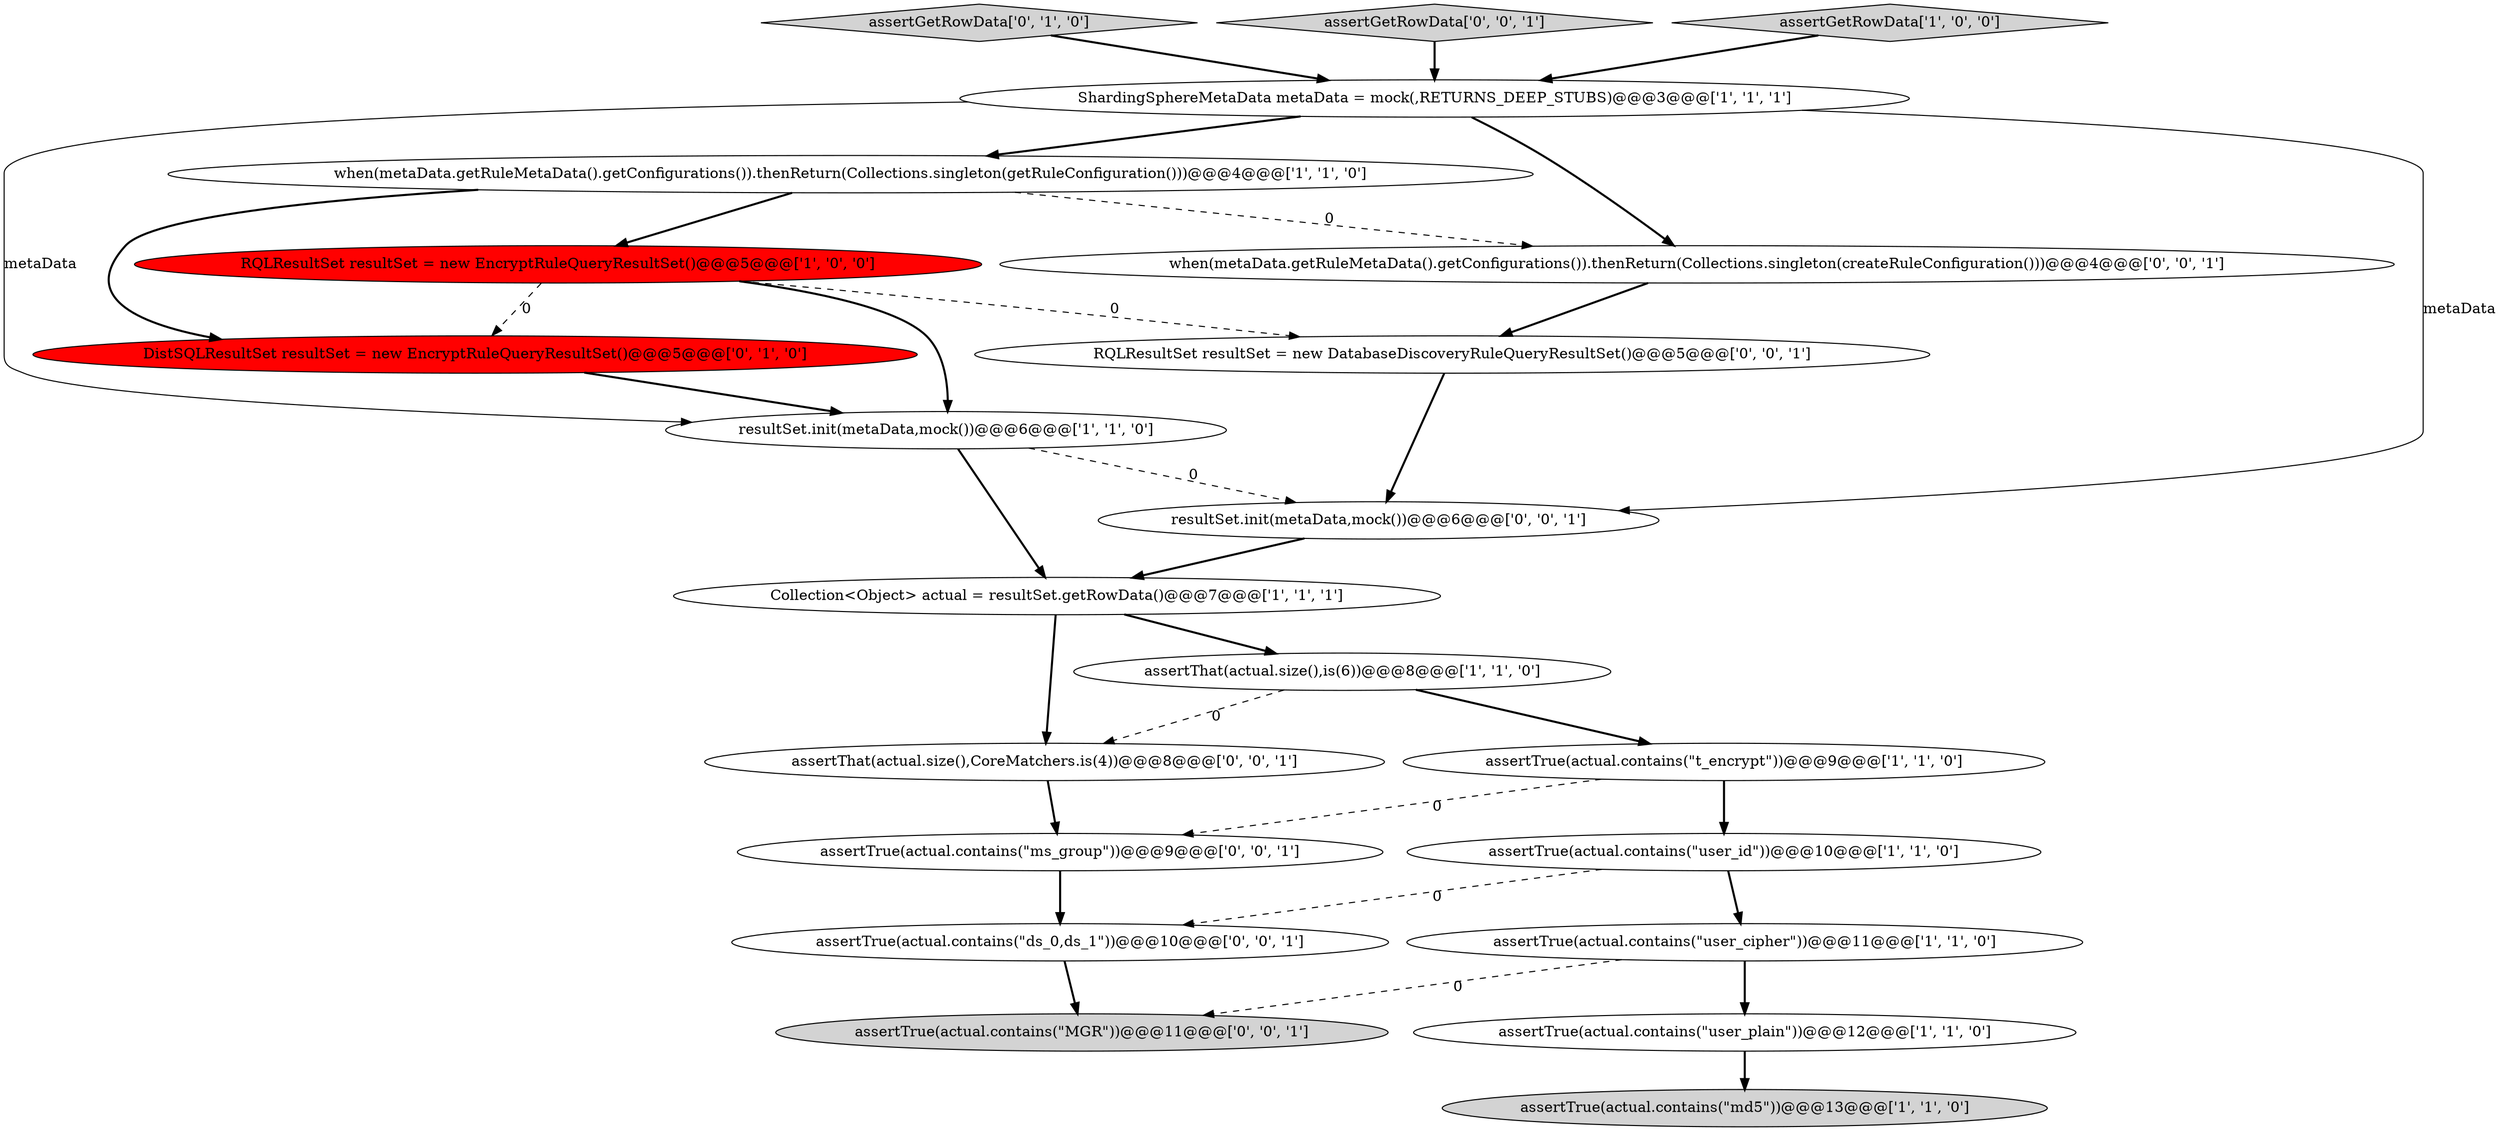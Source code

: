 digraph {
18 [style = filled, label = "RQLResultSet resultSet = new DatabaseDiscoveryRuleQueryResultSet()@@@5@@@['0', '0', '1']", fillcolor = white, shape = ellipse image = "AAA0AAABBB3BBB"];
20 [style = filled, label = "assertTrue(actual.contains(\"MGR\"))@@@11@@@['0', '0', '1']", fillcolor = lightgray, shape = ellipse image = "AAA0AAABBB3BBB"];
15 [style = filled, label = "resultSet.init(metaData,mock())@@@6@@@['0', '0', '1']", fillcolor = white, shape = ellipse image = "AAA0AAABBB3BBB"];
6 [style = filled, label = "Collection<Object> actual = resultSet.getRowData()@@@7@@@['1', '1', '1']", fillcolor = white, shape = ellipse image = "AAA0AAABBB1BBB"];
10 [style = filled, label = "assertTrue(actual.contains(\"user_cipher\"))@@@11@@@['1', '1', '0']", fillcolor = white, shape = ellipse image = "AAA0AAABBB1BBB"];
19 [style = filled, label = "assertTrue(actual.contains(\"ds_0,ds_1\"))@@@10@@@['0', '0', '1']", fillcolor = white, shape = ellipse image = "AAA0AAABBB3BBB"];
17 [style = filled, label = "assertTrue(actual.contains(\"ms_group\"))@@@9@@@['0', '0', '1']", fillcolor = white, shape = ellipse image = "AAA0AAABBB3BBB"];
13 [style = filled, label = "assertGetRowData['0', '1', '0']", fillcolor = lightgray, shape = diamond image = "AAA0AAABBB2BBB"];
0 [style = filled, label = "ShardingSphereMetaData metaData = mock(,RETURNS_DEEP_STUBS)@@@3@@@['1', '1', '1']", fillcolor = white, shape = ellipse image = "AAA0AAABBB1BBB"];
14 [style = filled, label = "when(metaData.getRuleMetaData().getConfigurations()).thenReturn(Collections.singleton(createRuleConfiguration()))@@@4@@@['0', '0', '1']", fillcolor = white, shape = ellipse image = "AAA0AAABBB3BBB"];
11 [style = filled, label = "resultSet.init(metaData,mock())@@@6@@@['1', '1', '0']", fillcolor = white, shape = ellipse image = "AAA0AAABBB1BBB"];
2 [style = filled, label = "assertTrue(actual.contains(\"user_plain\"))@@@12@@@['1', '1', '0']", fillcolor = white, shape = ellipse image = "AAA0AAABBB1BBB"];
21 [style = filled, label = "assertGetRowData['0', '0', '1']", fillcolor = lightgray, shape = diamond image = "AAA0AAABBB3BBB"];
9 [style = filled, label = "assertTrue(actual.contains(\"t_encrypt\"))@@@9@@@['1', '1', '0']", fillcolor = white, shape = ellipse image = "AAA0AAABBB1BBB"];
8 [style = filled, label = "assertTrue(actual.contains(\"md5\"))@@@13@@@['1', '1', '0']", fillcolor = lightgray, shape = ellipse image = "AAA0AAABBB1BBB"];
16 [style = filled, label = "assertThat(actual.size(),CoreMatchers.is(4))@@@8@@@['0', '0', '1']", fillcolor = white, shape = ellipse image = "AAA0AAABBB3BBB"];
7 [style = filled, label = "assertTrue(actual.contains(\"user_id\"))@@@10@@@['1', '1', '0']", fillcolor = white, shape = ellipse image = "AAA0AAABBB1BBB"];
12 [style = filled, label = "DistSQLResultSet resultSet = new EncryptRuleQueryResultSet()@@@5@@@['0', '1', '0']", fillcolor = red, shape = ellipse image = "AAA1AAABBB2BBB"];
5 [style = filled, label = "RQLResultSet resultSet = new EncryptRuleQueryResultSet()@@@5@@@['1', '0', '0']", fillcolor = red, shape = ellipse image = "AAA1AAABBB1BBB"];
4 [style = filled, label = "assertGetRowData['1', '0', '0']", fillcolor = lightgray, shape = diamond image = "AAA0AAABBB1BBB"];
1 [style = filled, label = "assertThat(actual.size(),is(6))@@@8@@@['1', '1', '0']", fillcolor = white, shape = ellipse image = "AAA0AAABBB1BBB"];
3 [style = filled, label = "when(metaData.getRuleMetaData().getConfigurations()).thenReturn(Collections.singleton(getRuleConfiguration()))@@@4@@@['1', '1', '0']", fillcolor = white, shape = ellipse image = "AAA0AAABBB1BBB"];
0->3 [style = bold, label=""];
5->12 [style = dashed, label="0"];
21->0 [style = bold, label=""];
7->10 [style = bold, label=""];
11->15 [style = dashed, label="0"];
19->20 [style = bold, label=""];
11->6 [style = bold, label=""];
18->15 [style = bold, label=""];
12->11 [style = bold, label=""];
15->6 [style = bold, label=""];
16->17 [style = bold, label=""];
3->12 [style = bold, label=""];
0->15 [style = solid, label="metaData"];
9->7 [style = bold, label=""];
5->18 [style = dashed, label="0"];
17->19 [style = bold, label=""];
1->9 [style = bold, label=""];
4->0 [style = bold, label=""];
6->1 [style = bold, label=""];
3->5 [style = bold, label=""];
0->14 [style = bold, label=""];
0->11 [style = solid, label="metaData"];
7->19 [style = dashed, label="0"];
6->16 [style = bold, label=""];
1->16 [style = dashed, label="0"];
9->17 [style = dashed, label="0"];
10->20 [style = dashed, label="0"];
14->18 [style = bold, label=""];
10->2 [style = bold, label=""];
5->11 [style = bold, label=""];
3->14 [style = dashed, label="0"];
2->8 [style = bold, label=""];
13->0 [style = bold, label=""];
}
